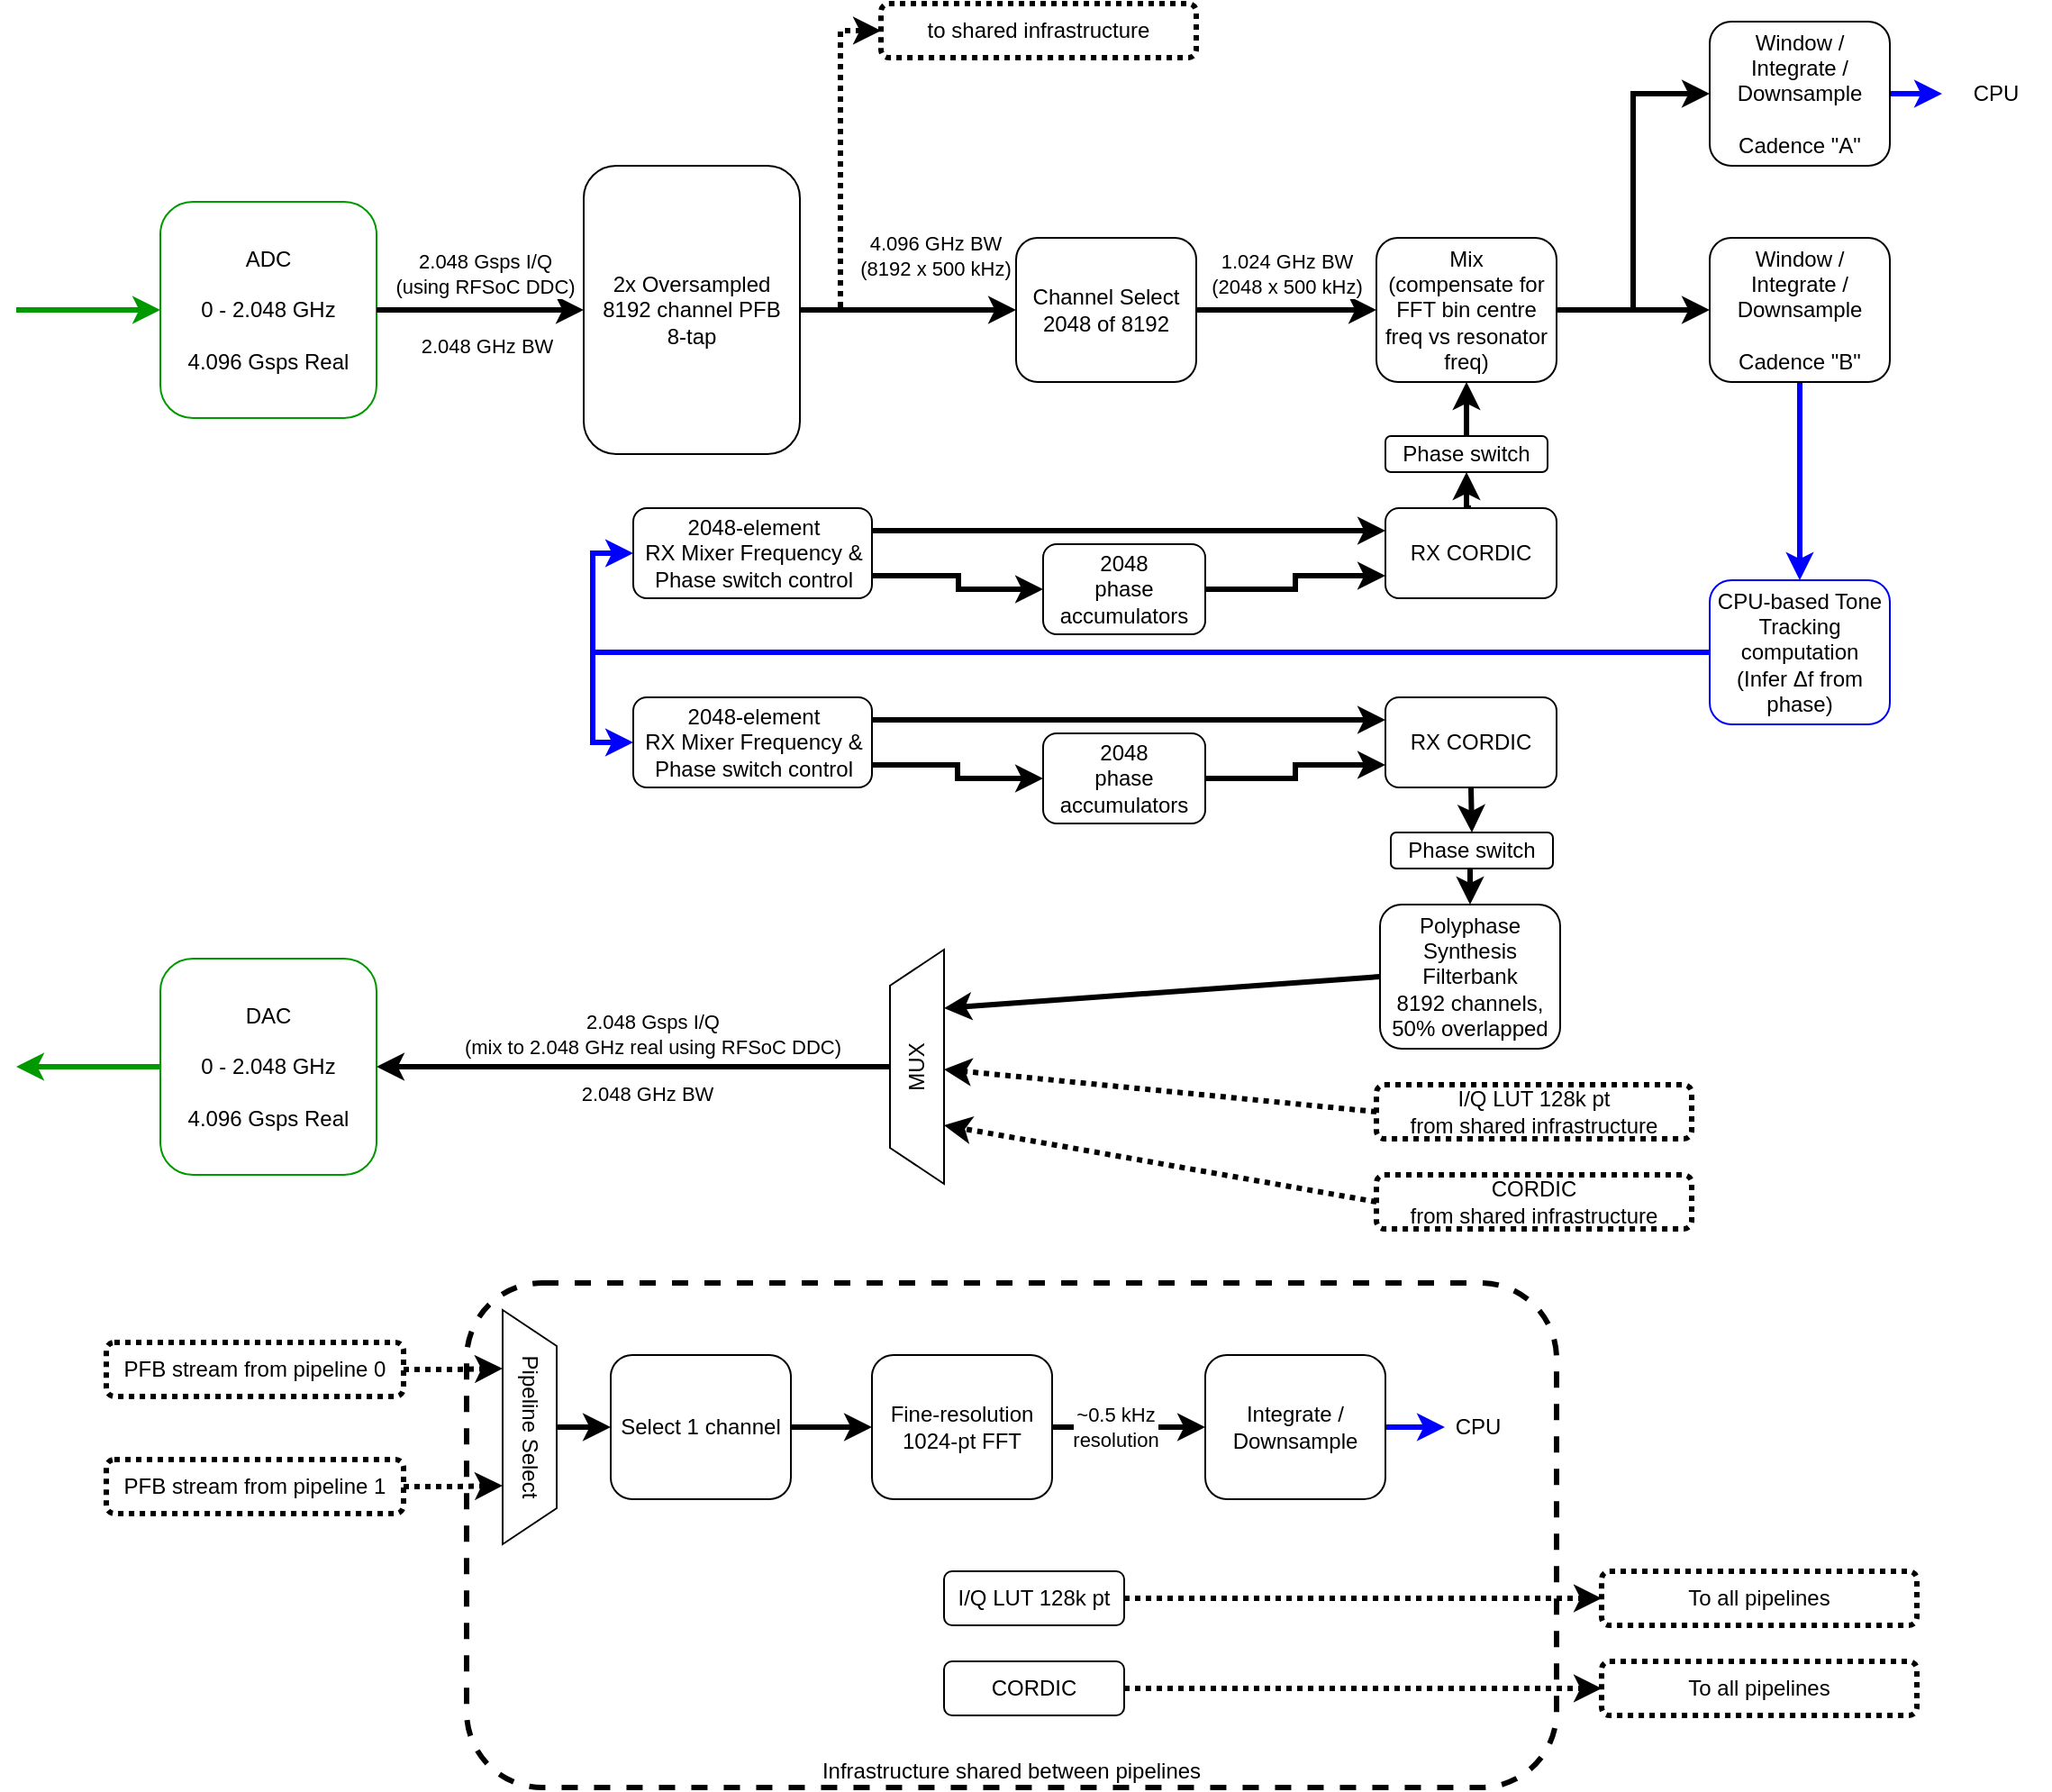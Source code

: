 <mxfile version="24.7.17">
  <diagram id="lq7Jmwd-sGepBabCiDy_" name="Page-1">
    <mxGraphModel grid="1" page="1" gridSize="10" guides="1" tooltips="1" connect="1" arrows="1" fold="1" pageScale="1" pageWidth="1169" pageHeight="1654" math="0" shadow="0">
      <root>
        <mxCell id="0" />
        <mxCell id="1" parent="0" />
        <mxCell id="Vnei3byYPFxCMbKiriC6-3" value="&lt;div&gt;Infrastructure shared between pipelines&lt;/div&gt;" style="rounded=1;whiteSpace=wrap;html=1;strokeWidth=3;dashed=1;verticalAlign=bottom;" vertex="1" parent="1">
          <mxGeometry x="290" y="800" width="605" height="280" as="geometry" />
        </mxCell>
        <mxCell id="Vnei3byYPFxCMbKiriC6-5" style="edgeStyle=orthogonalEdgeStyle;rounded=0;orthogonalLoop=1;jettySize=auto;html=1;exitX=1;exitY=0.5;exitDx=0;exitDy=0;entryX=0;entryY=0.5;entryDx=0;entryDy=0;strokeWidth=3;dashed=1;dashPattern=1 1;" edge="1" parent="1" source="0PF5o7dKQozxurN8pGth-1" target="Vnei3byYPFxCMbKiriC6-4">
          <mxGeometry relative="1" as="geometry" />
        </mxCell>
        <mxCell id="0PF5o7dKQozxurN8pGth-1" value="&lt;div&gt;2x Oversampled&lt;/div&gt;&lt;div&gt;8192 channel PFB&lt;/div&gt;&lt;div&gt;8-tap&lt;br&gt;&lt;/div&gt;" style="rounded=1;whiteSpace=wrap;html=1;" vertex="1" parent="1">
          <mxGeometry x="355" y="180" width="120" height="160" as="geometry" />
        </mxCell>
        <mxCell id="0PF5o7dKQozxurN8pGth-2" value="&lt;div&gt;Channel Select&lt;/div&gt;&lt;div&gt;2048 of 8192&lt;br&gt;&lt;/div&gt;" style="rounded=1;whiteSpace=wrap;html=1;" vertex="1" parent="1">
          <mxGeometry x="595" y="220" width="100" height="80" as="geometry" />
        </mxCell>
        <mxCell id="0PF5o7dKQozxurN8pGth-5" value="&lt;div&gt;ADC&lt;/div&gt;&lt;div&gt;&lt;br&gt;&lt;/div&gt;&lt;div&gt;0 - 2.048 GHz&lt;/div&gt;&lt;div&gt;&lt;br&gt;&lt;/div&gt;&lt;div&gt;4.096 Gsps Real&lt;br&gt;&lt;/div&gt;" style="rounded=1;whiteSpace=wrap;html=1;strokeColor=#009900;" vertex="1" parent="1">
          <mxGeometry x="120" y="200" width="120" height="120" as="geometry" />
        </mxCell>
        <mxCell id="0PF5o7dKQozxurN8pGth-6" value="" style="endArrow=classic;html=1;rounded=0;exitX=1;exitY=0.5;exitDx=0;exitDy=0;entryX=0;entryY=0.5;entryDx=0;entryDy=0;strokeWidth=3;" edge="1" parent="1" source="0PF5o7dKQozxurN8pGth-5" target="0PF5o7dKQozxurN8pGth-1">
          <mxGeometry width="50" height="50" relative="1" as="geometry">
            <mxPoint x="505" y="600" as="sourcePoint" />
            <mxPoint x="555" y="550" as="targetPoint" />
          </mxGeometry>
        </mxCell>
        <mxCell id="0PF5o7dKQozxurN8pGth-7" value="&lt;div&gt;2.048 Gsps I/Q&lt;/div&gt;&lt;div&gt;(using RFSoC DDC)&lt;br&gt;&lt;/div&gt;" style="edgeLabel;html=1;align=center;verticalAlign=middle;resizable=0;points=[];" vertex="1" connectable="0" parent="0PF5o7dKQozxurN8pGth-6">
          <mxGeometry x="-0.433" y="1" relative="1" as="geometry">
            <mxPoint x="27" y="-19" as="offset" />
          </mxGeometry>
        </mxCell>
        <mxCell id="0PF5o7dKQozxurN8pGth-8" value="&lt;div&gt;2.048 GHz BW&lt;/div&gt;" style="edgeLabel;html=1;align=center;verticalAlign=middle;resizable=0;points=[];" vertex="1" connectable="0" parent="0PF5o7dKQozxurN8pGth-6">
          <mxGeometry x="0.5" relative="1" as="geometry">
            <mxPoint x="-26" y="20" as="offset" />
          </mxGeometry>
        </mxCell>
        <mxCell id="0PF5o7dKQozxurN8pGth-9" value="" style="endArrow=classic;html=1;rounded=0;entryX=0;entryY=0.5;entryDx=0;entryDy=0;strokeWidth=3;exitX=1;exitY=0.5;exitDx=0;exitDy=0;" edge="1" parent="1" source="0PF5o7dKQozxurN8pGth-1" target="0PF5o7dKQozxurN8pGth-2">
          <mxGeometry width="50" height="50" relative="1" as="geometry">
            <mxPoint x="475" y="260" as="sourcePoint" />
            <mxPoint x="365" y="270" as="targetPoint" />
          </mxGeometry>
        </mxCell>
        <mxCell id="0PF5o7dKQozxurN8pGth-12" value="&lt;div&gt;4.096 GHz BW&lt;/div&gt;&lt;div&gt;(8192 x 500 kHz)&lt;br&gt;&lt;/div&gt;" style="edgeLabel;html=1;align=center;verticalAlign=middle;resizable=0;points=[];" vertex="1" connectable="0" parent="0PF5o7dKQozxurN8pGth-9">
          <mxGeometry x="-0.325" y="4" relative="1" as="geometry">
            <mxPoint x="34" y="-26" as="offset" />
          </mxGeometry>
        </mxCell>
        <mxCell id="Vnei3byYPFxCMbKiriC6-18" style="edgeStyle=orthogonalEdgeStyle;rounded=0;orthogonalLoop=1;jettySize=auto;html=1;exitX=1;exitY=0.5;exitDx=0;exitDy=0;entryX=0;entryY=0.5;entryDx=0;entryDy=0;strokeWidth=3;" edge="1" parent="1" source="0PF5o7dKQozxurN8pGth-13" target="Vnei3byYPFxCMbKiriC6-17">
          <mxGeometry relative="1" as="geometry" />
        </mxCell>
        <mxCell id="0PF5o7dKQozxurN8pGth-13" value="&lt;div&gt;Mix&lt;/div&gt;&lt;div&gt;(compensate for FFT bin centre freq vs resonator freq)&lt;br&gt;&lt;/div&gt;" style="rounded=1;whiteSpace=wrap;html=1;" vertex="1" parent="1">
          <mxGeometry x="795" y="220" width="100" height="80" as="geometry" />
        </mxCell>
        <mxCell id="0PF5o7dKQozxurN8pGth-14" value="" style="endArrow=classic;html=1;rounded=0;entryX=0;entryY=0.5;entryDx=0;entryDy=0;strokeWidth=3;exitX=1;exitY=0.5;exitDx=0;exitDy=0;" edge="1" parent="1" source="0PF5o7dKQozxurN8pGth-2" target="0PF5o7dKQozxurN8pGth-13">
          <mxGeometry width="50" height="50" relative="1" as="geometry">
            <mxPoint x="485" y="270" as="sourcePoint" />
            <mxPoint x="615" y="270" as="targetPoint" />
          </mxGeometry>
        </mxCell>
        <mxCell id="0PF5o7dKQozxurN8pGth-15" value="&lt;div&gt;1.024 GHz BW&lt;/div&gt;&lt;div&gt;(2048 x 500 kHz)&lt;br&gt;&lt;/div&gt;" style="edgeLabel;html=1;align=center;verticalAlign=middle;resizable=0;points=[];" vertex="1" connectable="0" parent="0PF5o7dKQozxurN8pGth-14">
          <mxGeometry x="-0.325" y="4" relative="1" as="geometry">
            <mxPoint x="16" y="-16" as="offset" />
          </mxGeometry>
        </mxCell>
        <mxCell id="0PF5o7dKQozxurN8pGth-19" style="edgeStyle=orthogonalEdgeStyle;rounded=0;orthogonalLoop=1;jettySize=auto;html=1;entryX=0;entryY=0.75;entryDx=0;entryDy=0;strokeWidth=3;exitX=1;exitY=0.5;exitDx=0;exitDy=0;" edge="1" parent="1" source="0PF5o7dKQozxurN8pGth-16" target="0PF5o7dKQozxurN8pGth-17">
          <mxGeometry relative="1" as="geometry">
            <mxPoint x="702.5" y="425" as="sourcePoint" />
          </mxGeometry>
        </mxCell>
        <mxCell id="0PF5o7dKQozxurN8pGth-16" value="&lt;div&gt;2048&lt;/div&gt;&lt;div&gt;phase accumulators&lt;/div&gt;" style="rounded=1;whiteSpace=wrap;html=1;" vertex="1" parent="1">
          <mxGeometry x="610" y="390" width="90" height="50" as="geometry" />
        </mxCell>
        <mxCell id="0PF5o7dKQozxurN8pGth-18" style="edgeStyle=orthogonalEdgeStyle;rounded=0;orthogonalLoop=1;jettySize=auto;html=1;entryX=0;entryY=0.5;entryDx=0;entryDy=0;strokeWidth=3;exitX=1;exitY=0.5;exitDx=0;exitDy=0;" edge="1" parent="1" source="0PF5o7dKQozxurN8pGth-13" target="0PF5o7dKQozxurN8pGth-22">
          <mxGeometry relative="1" as="geometry" />
        </mxCell>
        <mxCell id="Vnei3byYPFxCMbKiriC6-21" style="edgeStyle=orthogonalEdgeStyle;rounded=0;orthogonalLoop=1;jettySize=auto;html=1;exitX=0.5;exitY=0;exitDx=0;exitDy=0;entryX=0.5;entryY=1;entryDx=0;entryDy=0;strokeWidth=3;" edge="1" parent="1" source="0PF5o7dKQozxurN8pGth-17" target="Vnei3byYPFxCMbKiriC6-19">
          <mxGeometry relative="1" as="geometry" />
        </mxCell>
        <mxCell id="0PF5o7dKQozxurN8pGth-17" value="&lt;div&gt;RX CORDIC&lt;/div&gt;" style="rounded=1;whiteSpace=wrap;html=1;" vertex="1" parent="1">
          <mxGeometry x="800" y="370" width="95" height="50" as="geometry" />
        </mxCell>
        <mxCell id="0PF5o7dKQozxurN8pGth-21" style="edgeStyle=orthogonalEdgeStyle;rounded=0;orthogonalLoop=1;jettySize=auto;html=1;strokeWidth=3;exitX=1;exitY=0.75;exitDx=0;exitDy=0;entryX=0;entryY=0.5;entryDx=0;entryDy=0;" edge="1" parent="1" source="0PF5o7dKQozxurN8pGth-20" target="0PF5o7dKQozxurN8pGth-16">
          <mxGeometry relative="1" as="geometry">
            <mxPoint x="515" y="407.5" as="sourcePoint" />
            <mxPoint x="612.5" y="425" as="targetPoint" />
            <Array as="points">
              <mxPoint x="563" y="408" />
              <mxPoint x="563" y="415" />
            </Array>
          </mxGeometry>
        </mxCell>
        <mxCell id="Vnei3byYPFxCMbKiriC6-22" style="edgeStyle=orthogonalEdgeStyle;rounded=0;orthogonalLoop=1;jettySize=auto;html=1;entryX=0;entryY=0.25;entryDx=0;entryDy=0;strokeWidth=3;exitX=1;exitY=0.25;exitDx=0;exitDy=0;" edge="1" parent="1" source="0PF5o7dKQozxurN8pGth-20" target="0PF5o7dKQozxurN8pGth-17">
          <mxGeometry relative="1" as="geometry">
            <mxPoint x="510" y="380" as="sourcePoint" />
          </mxGeometry>
        </mxCell>
        <mxCell id="0PF5o7dKQozxurN8pGth-20" value="&lt;div&gt;2048-element&lt;br&gt;&lt;/div&gt;&lt;div&gt;RX Mixer Frequency &amp;amp; Phase switch control&lt;br&gt;&lt;/div&gt;" style="rounded=1;whiteSpace=wrap;html=1;" vertex="1" parent="1">
          <mxGeometry x="382.5" y="370" width="132.5" height="50" as="geometry" />
        </mxCell>
        <mxCell id="0PF5o7dKQozxurN8pGth-28" style="edgeStyle=orthogonalEdgeStyle;rounded=0;orthogonalLoop=1;jettySize=auto;html=1;exitX=0.5;exitY=1;exitDx=0;exitDy=0;entryX=0.5;entryY=0;entryDx=0;entryDy=0;strokeWidth=3;strokeColor=#0000FF;" edge="1" parent="1" source="0PF5o7dKQozxurN8pGth-22" target="0PF5o7dKQozxurN8pGth-27">
          <mxGeometry relative="1" as="geometry" />
        </mxCell>
        <mxCell id="0PF5o7dKQozxurN8pGth-41" value="" style="edgeStyle=orthogonalEdgeStyle;rounded=0;orthogonalLoop=1;jettySize=auto;html=1;exitX=1;exitY=0.5;exitDx=0;exitDy=0;strokeWidth=3;entryX=0;entryY=0.5;entryDx=0;entryDy=0;strokeColor=#0000FF;" edge="1" parent="1" source="Vnei3byYPFxCMbKiriC6-17" target="_a7Y7qzBlmyUK3u_A2X4-8">
          <mxGeometry x="1" y="51" relative="1" as="geometry">
            <mxPoint x="11" y="1" as="offset" />
            <mxPoint x="1109" y="260" as="targetPoint" />
          </mxGeometry>
        </mxCell>
        <mxCell id="0PF5o7dKQozxurN8pGth-22" value="Window / Integrate / Downsample&lt;div&gt;&lt;br&gt;&lt;/div&gt;&lt;div&gt;Cadence &quot;B&quot;&lt;/div&gt;" style="rounded=1;whiteSpace=wrap;html=1;" vertex="1" parent="1">
          <mxGeometry x="980" y="220" width="100" height="80" as="geometry" />
        </mxCell>
        <mxCell id="0PF5o7dKQozxurN8pGth-25" value="&lt;div&gt;DAC&lt;/div&gt;&lt;div&gt;&lt;br&gt;&lt;/div&gt;&lt;div&gt;0 - 2.048 GHz&lt;/div&gt;&lt;div&gt;&lt;br&gt;&lt;/div&gt;&lt;div&gt;4.096 Gsps Real&lt;br&gt;&lt;/div&gt;" style="rounded=1;whiteSpace=wrap;html=1;strokeColor=#009900;" vertex="1" parent="1">
          <mxGeometry x="120" y="620" width="120" height="120" as="geometry" />
        </mxCell>
        <mxCell id="Vnei3byYPFxCMbKiriC6-33" style="edgeStyle=orthogonalEdgeStyle;rounded=0;orthogonalLoop=1;jettySize=auto;html=1;entryX=0;entryY=0.5;entryDx=0;entryDy=0;strokeWidth=3;strokeColor=#0000FF;" edge="1" parent="1" source="0PF5o7dKQozxurN8pGth-27" target="0PF5o7dKQozxurN8pGth-20">
          <mxGeometry relative="1" as="geometry">
            <Array as="points">
              <mxPoint x="360" y="450" />
              <mxPoint x="360" y="395" />
            </Array>
          </mxGeometry>
        </mxCell>
        <mxCell id="Vnei3byYPFxCMbKiriC6-34" style="edgeStyle=orthogonalEdgeStyle;rounded=0;orthogonalLoop=1;jettySize=auto;html=1;exitX=0;exitY=0.5;exitDx=0;exitDy=0;entryX=0;entryY=0.5;entryDx=0;entryDy=0;strokeWidth=3;strokeColor=#0000FF;" edge="1" parent="1" source="0PF5o7dKQozxurN8pGth-27" target="Vnei3byYPFxCMbKiriC6-29">
          <mxGeometry relative="1" as="geometry">
            <Array as="points">
              <mxPoint x="360" y="450" />
              <mxPoint x="360" y="500" />
            </Array>
          </mxGeometry>
        </mxCell>
        <mxCell id="0PF5o7dKQozxurN8pGth-27" value="&lt;div&gt;CPU-based Tone Tracking computation&lt;/div&gt;&lt;div&gt;(Infer Δf from phase)&lt;br&gt;&lt;/div&gt;" style="rounded=1;whiteSpace=wrap;html=1;fillColor=none;strokeColor=#0000FF;" vertex="1" parent="1">
          <mxGeometry x="980" y="410" width="100" height="80" as="geometry" />
        </mxCell>
        <mxCell id="0PF5o7dKQozxurN8pGth-37" style="edgeStyle=orthogonalEdgeStyle;rounded=0;orthogonalLoop=1;jettySize=auto;html=1;exitX=1;exitY=0.5;exitDx=0;exitDy=0;strokeWidth=3;" edge="1" parent="1" source="0PF5o7dKQozxurN8pGth-34" target="0PF5o7dKQozxurN8pGth-35">
          <mxGeometry relative="1" as="geometry" />
        </mxCell>
        <mxCell id="0PF5o7dKQozxurN8pGth-34" value="Select 1 channel" style="rounded=1;whiteSpace=wrap;html=1;strokeWidth=1;" vertex="1" parent="1">
          <mxGeometry x="370" y="840" width="100" height="80" as="geometry" />
        </mxCell>
        <mxCell id="0PF5o7dKQozxurN8pGth-39" value="&lt;div&gt;~0.5 kHz&lt;/div&gt;&lt;div&gt;resolution&lt;/div&gt;" style="edgeStyle=orthogonalEdgeStyle;rounded=0;orthogonalLoop=1;jettySize=auto;html=1;exitX=1;exitY=0.5;exitDx=0;exitDy=0;strokeWidth=3;" edge="1" parent="1" source="0PF5o7dKQozxurN8pGth-35" target="0PF5o7dKQozxurN8pGth-38">
          <mxGeometry x="-0.176" relative="1" as="geometry">
            <mxPoint as="offset" />
          </mxGeometry>
        </mxCell>
        <mxCell id="0PF5o7dKQozxurN8pGth-35" value="&lt;div&gt;Fine-resolution 1024-pt FFT&lt;br&gt;&lt;/div&gt;" style="rounded=1;whiteSpace=wrap;html=1;strokeWidth=1;" vertex="1" parent="1">
          <mxGeometry x="515" y="840" width="100" height="80" as="geometry" />
        </mxCell>
        <mxCell id="Vnei3byYPFxCMbKiriC6-36" style="edgeStyle=orthogonalEdgeStyle;rounded=0;orthogonalLoop=1;jettySize=auto;html=1;exitX=1;exitY=0.5;exitDx=0;exitDy=0;entryX=0;entryY=0.5;entryDx=0;entryDy=0;strokeWidth=3;strokeColor=#0000FF;" edge="1" parent="1" source="0PF5o7dKQozxurN8pGth-38" target="Vnei3byYPFxCMbKiriC6-35">
          <mxGeometry relative="1" as="geometry" />
        </mxCell>
        <mxCell id="0PF5o7dKQozxurN8pGth-38" value="Integrate / Downsample" style="rounded=1;whiteSpace=wrap;html=1;strokeWidth=1;" vertex="1" parent="1">
          <mxGeometry x="700" y="840" width="100" height="80" as="geometry" />
        </mxCell>
        <mxCell id="Spr9cgIjqUwuljNox1dj-15" style="edgeStyle=none;rounded=0;orthogonalLoop=1;jettySize=auto;html=1;exitX=0;exitY=0.5;exitDx=0;exitDy=0;entryX=0.75;entryY=1;entryDx=0;entryDy=0;strokeWidth=3;" edge="1" parent="1" source="Spr9cgIjqUwuljNox1dj-1" target="Spr9cgIjqUwuljNox1dj-14">
          <mxGeometry relative="1" as="geometry" />
        </mxCell>
        <mxCell id="Spr9cgIjqUwuljNox1dj-1" value="&lt;div&gt;Polyphase Synthesis Filterbank&lt;/div&gt;&lt;div&gt;8192 channels, 50% overlapped&lt;br&gt;&lt;/div&gt;" style="rounded=1;whiteSpace=wrap;html=1;" vertex="1" parent="1">
          <mxGeometry x="797" y="590" width="100" height="80" as="geometry" />
        </mxCell>
        <mxCell id="Spr9cgIjqUwuljNox1dj-6" value="&lt;div&gt;CORDIC&lt;/div&gt;&lt;div&gt;from shared infrastructure&lt;/div&gt;" style="rounded=1;whiteSpace=wrap;html=1;strokeWidth=3;dashed=1;dashPattern=1 1;" vertex="1" parent="1">
          <mxGeometry x="795" y="740" width="175" height="30" as="geometry" />
        </mxCell>
        <mxCell id="Spr9cgIjqUwuljNox1dj-17" style="edgeStyle=none;rounded=0;orthogonalLoop=1;jettySize=auto;html=1;exitX=0;exitY=0.5;exitDx=0;exitDy=0;entryX=0.25;entryY=1;entryDx=0;entryDy=0;strokeWidth=3;dashed=1;dashPattern=1 1;" edge="1" parent="1" source="Spr9cgIjqUwuljNox1dj-6" target="Spr9cgIjqUwuljNox1dj-14">
          <mxGeometry relative="1" as="geometry">
            <mxPoint x="660" y="805" as="sourcePoint" />
          </mxGeometry>
        </mxCell>
        <mxCell id="Spr9cgIjqUwuljNox1dj-16" style="edgeStyle=none;rounded=0;orthogonalLoop=1;jettySize=auto;html=1;exitX=0;exitY=0.5;exitDx=0;exitDy=0;strokeWidth=3;dashed=1;dashPattern=1 1;" edge="1" parent="1" source="Spr9cgIjqUwuljNox1dj-13" target="Spr9cgIjqUwuljNox1dj-14">
          <mxGeometry relative="1" as="geometry" />
        </mxCell>
        <mxCell id="Spr9cgIjqUwuljNox1dj-13" value="I/Q LUT 128k pt&lt;div&gt;from shared infrastructure&lt;/div&gt;" style="rounded=1;whiteSpace=wrap;html=1;strokeWidth=3;dashed=1;dashPattern=1 1;" vertex="1" parent="1">
          <mxGeometry x="795" y="690" width="175" height="30" as="geometry" />
        </mxCell>
        <mxCell id="Spr9cgIjqUwuljNox1dj-18" style="edgeStyle=none;rounded=0;orthogonalLoop=1;jettySize=auto;html=1;exitX=0.5;exitY=0;exitDx=0;exitDy=0;strokeWidth=3;" edge="1" parent="1" source="Spr9cgIjqUwuljNox1dj-14" target="0PF5o7dKQozxurN8pGth-25">
          <mxGeometry relative="1" as="geometry" />
        </mxCell>
        <mxCell id="_a7Y7qzBlmyUK3u_A2X4-3" value="2.048 GHz BW" style="edgeLabel;html=1;align=center;verticalAlign=middle;resizable=0;points=[];" connectable="0" vertex="1" parent="Spr9cgIjqUwuljNox1dj-18">
          <mxGeometry x="-0.586" y="-2" relative="1" as="geometry">
            <mxPoint x="-76" y="17" as="offset" />
          </mxGeometry>
        </mxCell>
        <mxCell id="Spr9cgIjqUwuljNox1dj-14" value="MUX" style="shape=trapezoid;perimeter=trapezoidPerimeter;whiteSpace=wrap;html=1;fixedSize=1;rotation=-90;" vertex="1" parent="1">
          <mxGeometry x="475" y="665" width="130" height="30" as="geometry" />
        </mxCell>
        <mxCell id="_a7Y7qzBlmyUK3u_A2X4-2" value="&lt;div&gt;2.048 Gsps I/Q&lt;/div&gt;&lt;div&gt;(mix to 2.048 GHz real using RFSoC DDC)&lt;br&gt;&lt;/div&gt;" style="edgeLabel;html=1;align=center;verticalAlign=middle;resizable=0;points=[];" connectable="0" vertex="1" parent="1">
          <mxGeometry x="390" y="680" as="geometry">
            <mxPoint x="3" y="-18" as="offset" />
          </mxGeometry>
        </mxCell>
        <mxCell id="_a7Y7qzBlmyUK3u_A2X4-4" value="" style="endArrow=classic;html=1;rounded=0;entryX=0;entryY=0.5;entryDx=0;entryDy=0;strokeWidth=3;strokeColor=#009900;" edge="1" parent="1" target="0PF5o7dKQozxurN8pGth-5">
          <mxGeometry width="50" height="50" relative="1" as="geometry">
            <mxPoint x="40" y="260" as="sourcePoint" />
            <mxPoint x="365" y="270" as="targetPoint" />
          </mxGeometry>
        </mxCell>
        <mxCell id="_a7Y7qzBlmyUK3u_A2X4-7" value="" style="endArrow=classic;html=1;rounded=0;strokeWidth=3;exitX=0;exitY=0.5;exitDx=0;exitDy=0;strokeColor=#009900;" edge="1" parent="1" source="0PF5o7dKQozxurN8pGth-25">
          <mxGeometry width="50" height="50" relative="1" as="geometry">
            <mxPoint x="50" y="330" as="sourcePoint" />
            <mxPoint x="40" y="680" as="targetPoint" />
          </mxGeometry>
        </mxCell>
        <mxCell id="_a7Y7qzBlmyUK3u_A2X4-8" value="CPU" style="text;html=1;strokeColor=none;fillColor=none;align=center;verticalAlign=middle;whiteSpace=wrap;rounded=0;" vertex="1" parent="1">
          <mxGeometry x="1109" y="125" width="60" height="30" as="geometry" />
        </mxCell>
        <mxCell id="Vnei3byYPFxCMbKiriC6-15" style="edgeStyle=orthogonalEdgeStyle;rounded=0;orthogonalLoop=1;jettySize=auto;html=1;exitX=1;exitY=0.5;exitDx=0;exitDy=0;strokeWidth=3;dashed=1;dashPattern=1 1;" edge="1" parent="1" source="Vnei3byYPFxCMbKiriC6-1" target="Vnei3byYPFxCMbKiriC6-6">
          <mxGeometry relative="1" as="geometry" />
        </mxCell>
        <mxCell id="Vnei3byYPFxCMbKiriC6-1" value="I/Q LUT 128k pt" style="rounded=1;whiteSpace=wrap;html=1;strokeWidth=1;" vertex="1" parent="1">
          <mxGeometry x="555" y="960" width="100" height="30" as="geometry" />
        </mxCell>
        <mxCell id="Vnei3byYPFxCMbKiriC6-16" style="edgeStyle=orthogonalEdgeStyle;rounded=0;orthogonalLoop=1;jettySize=auto;html=1;exitX=1;exitY=0.5;exitDx=0;exitDy=0;entryX=0;entryY=0.5;entryDx=0;entryDy=0;strokeWidth=3;dashed=1;dashPattern=1 1;" edge="1" parent="1" source="Vnei3byYPFxCMbKiriC6-2" target="Vnei3byYPFxCMbKiriC6-7">
          <mxGeometry relative="1" as="geometry" />
        </mxCell>
        <mxCell id="Vnei3byYPFxCMbKiriC6-2" value="&lt;div&gt;CORDIC&lt;/div&gt;" style="rounded=1;whiteSpace=wrap;html=1;strokeWidth=1;" vertex="1" parent="1">
          <mxGeometry x="555" y="1010" width="100" height="30" as="geometry" />
        </mxCell>
        <mxCell id="Vnei3byYPFxCMbKiriC6-4" value="&lt;div&gt;to shared infrastructure&lt;/div&gt;" style="rounded=1;whiteSpace=wrap;html=1;strokeWidth=3;dashed=1;dashPattern=1 1;" vertex="1" parent="1">
          <mxGeometry x="520" y="90" width="175" height="30" as="geometry" />
        </mxCell>
        <mxCell id="Vnei3byYPFxCMbKiriC6-6" value="&lt;div&gt;To all pipelines&lt;/div&gt;" style="rounded=1;whiteSpace=wrap;html=1;strokeWidth=3;dashed=1;dashPattern=1 1;" vertex="1" parent="1">
          <mxGeometry x="920" y="960" width="175" height="30" as="geometry" />
        </mxCell>
        <mxCell id="Vnei3byYPFxCMbKiriC6-7" value="&lt;div&gt;To all pipelines&lt;/div&gt;" style="rounded=1;whiteSpace=wrap;html=1;strokeWidth=3;dashed=1;dashPattern=1 1;" vertex="1" parent="1">
          <mxGeometry x="920" y="1010" width="175" height="30" as="geometry" />
        </mxCell>
        <mxCell id="Vnei3byYPFxCMbKiriC6-13" style="edgeStyle=orthogonalEdgeStyle;rounded=0;orthogonalLoop=1;jettySize=auto;html=1;exitX=1;exitY=0.5;exitDx=0;exitDy=0;entryX=0.25;entryY=1;entryDx=0;entryDy=0;strokeWidth=3;dashed=1;dashPattern=1 1;" edge="1" parent="1" source="Vnei3byYPFxCMbKiriC6-8" target="Vnei3byYPFxCMbKiriC6-10">
          <mxGeometry relative="1" as="geometry" />
        </mxCell>
        <mxCell id="Vnei3byYPFxCMbKiriC6-8" value="&lt;div&gt;PFB stream from pipeline 0&lt;/div&gt;" style="rounded=1;whiteSpace=wrap;html=1;strokeWidth=3;dashed=1;dashPattern=1 1;" vertex="1" parent="1">
          <mxGeometry x="90" y="833" width="165" height="30" as="geometry" />
        </mxCell>
        <mxCell id="Vnei3byYPFxCMbKiriC6-14" style="edgeStyle=orthogonalEdgeStyle;rounded=0;orthogonalLoop=1;jettySize=auto;html=1;entryX=0.75;entryY=1;entryDx=0;entryDy=0;strokeWidth=3;dashed=1;dashPattern=1 1;" edge="1" parent="1" source="Vnei3byYPFxCMbKiriC6-9" target="Vnei3byYPFxCMbKiriC6-10">
          <mxGeometry relative="1" as="geometry" />
        </mxCell>
        <mxCell id="Vnei3byYPFxCMbKiriC6-9" value="&lt;div&gt;PFB stream from pipeline 1&lt;/div&gt;" style="rounded=1;whiteSpace=wrap;html=1;strokeWidth=3;dashed=1;dashPattern=1 1;" vertex="1" parent="1">
          <mxGeometry x="90" y="898" width="165" height="30" as="geometry" />
        </mxCell>
        <mxCell id="Vnei3byYPFxCMbKiriC6-11" style="edgeStyle=orthogonalEdgeStyle;rounded=0;orthogonalLoop=1;jettySize=auto;html=1;strokeWidth=3;" edge="1" parent="1" source="Vnei3byYPFxCMbKiriC6-10" target="0PF5o7dKQozxurN8pGth-34">
          <mxGeometry relative="1" as="geometry" />
        </mxCell>
        <mxCell id="Vnei3byYPFxCMbKiriC6-10" value="Pipeline Select" style="shape=trapezoid;perimeter=trapezoidPerimeter;whiteSpace=wrap;html=1;fixedSize=1;rotation=90;strokeWidth=1;" vertex="1" parent="1">
          <mxGeometry x="260" y="865" width="130" height="30" as="geometry" />
        </mxCell>
        <mxCell id="Vnei3byYPFxCMbKiriC6-17" value="Window / Integrate / Downsample&lt;div&gt;&lt;br&gt;&lt;/div&gt;&lt;div&gt;Cadence &quot;A&quot;&lt;/div&gt;" style="rounded=1;whiteSpace=wrap;html=1;" vertex="1" parent="1">
          <mxGeometry x="980" y="100" width="100" height="80" as="geometry" />
        </mxCell>
        <mxCell id="Vnei3byYPFxCMbKiriC6-20" style="edgeStyle=orthogonalEdgeStyle;rounded=0;orthogonalLoop=1;jettySize=auto;html=1;strokeWidth=3;" edge="1" parent="1" source="Vnei3byYPFxCMbKiriC6-19" target="0PF5o7dKQozxurN8pGth-13">
          <mxGeometry relative="1" as="geometry" />
        </mxCell>
        <mxCell id="Vnei3byYPFxCMbKiriC6-19" value="&lt;div&gt;Phase switch&lt;/div&gt;" style="rounded=1;whiteSpace=wrap;html=1;" vertex="1" parent="1">
          <mxGeometry x="800" y="330" width="90" height="20" as="geometry" />
        </mxCell>
        <mxCell id="Vnei3byYPFxCMbKiriC6-24" style="edgeStyle=orthogonalEdgeStyle;rounded=0;orthogonalLoop=1;jettySize=auto;html=1;entryX=0;entryY=0.75;entryDx=0;entryDy=0;strokeWidth=3;" edge="1" parent="1" source="Vnei3byYPFxCMbKiriC6-25" target="Vnei3byYPFxCMbKiriC6-26">
          <mxGeometry relative="1" as="geometry" />
        </mxCell>
        <mxCell id="Vnei3byYPFxCMbKiriC6-25" value="&lt;div&gt;2048&lt;/div&gt;&lt;div&gt;phase accumulators&lt;/div&gt;" style="rounded=1;whiteSpace=wrap;html=1;" vertex="1" parent="1">
          <mxGeometry x="610" y="495" width="90" height="50" as="geometry" />
        </mxCell>
        <mxCell id="Vnei3byYPFxCMbKiriC6-31" style="edgeStyle=orthogonalEdgeStyle;rounded=0;orthogonalLoop=1;jettySize=auto;html=1;exitX=0.5;exitY=1;exitDx=0;exitDy=0;entryX=0.5;entryY=0;entryDx=0;entryDy=0;strokeWidth=3;" edge="1" parent="1" source="Vnei3byYPFxCMbKiriC6-26" target="Vnei3byYPFxCMbKiriC6-30">
          <mxGeometry relative="1" as="geometry" />
        </mxCell>
        <mxCell id="Vnei3byYPFxCMbKiriC6-26" value="&lt;div&gt;RX CORDIC&lt;/div&gt;" style="rounded=1;whiteSpace=wrap;html=1;" vertex="1" parent="1">
          <mxGeometry x="800" y="475" width="95" height="50" as="geometry" />
        </mxCell>
        <mxCell id="Vnei3byYPFxCMbKiriC6-27" style="edgeStyle=orthogonalEdgeStyle;rounded=0;orthogonalLoop=1;jettySize=auto;html=1;strokeWidth=3;exitX=1;exitY=0.75;exitDx=0;exitDy=0;" edge="1" parent="1" source="Vnei3byYPFxCMbKiriC6-29" target="Vnei3byYPFxCMbKiriC6-25">
          <mxGeometry relative="1" as="geometry" />
        </mxCell>
        <mxCell id="Vnei3byYPFxCMbKiriC6-28" style="edgeStyle=orthogonalEdgeStyle;rounded=0;orthogonalLoop=1;jettySize=auto;html=1;exitX=1;exitY=0.25;exitDx=0;exitDy=0;entryX=0;entryY=0.25;entryDx=0;entryDy=0;strokeWidth=3;" edge="1" parent="1" source="Vnei3byYPFxCMbKiriC6-29" target="Vnei3byYPFxCMbKiriC6-26">
          <mxGeometry relative="1" as="geometry" />
        </mxCell>
        <mxCell id="Vnei3byYPFxCMbKiriC6-29" value="&lt;div&gt;2048-element&lt;br&gt;&lt;/div&gt;&lt;div&gt;RX Mixer Frequency &amp;amp; Phase switch control&lt;br&gt;&lt;/div&gt;" style="rounded=1;whiteSpace=wrap;html=1;" vertex="1" parent="1">
          <mxGeometry x="382.5" y="475" width="132.5" height="50" as="geometry" />
        </mxCell>
        <mxCell id="Vnei3byYPFxCMbKiriC6-32" style="edgeStyle=orthogonalEdgeStyle;rounded=0;orthogonalLoop=1;jettySize=auto;html=1;exitX=0.5;exitY=1;exitDx=0;exitDy=0;entryX=0.5;entryY=0;entryDx=0;entryDy=0;strokeWidth=3;" edge="1" parent="1" source="Vnei3byYPFxCMbKiriC6-30" target="Spr9cgIjqUwuljNox1dj-1">
          <mxGeometry relative="1" as="geometry" />
        </mxCell>
        <mxCell id="Vnei3byYPFxCMbKiriC6-30" value="&lt;div&gt;Phase switch&lt;/div&gt;" style="rounded=1;whiteSpace=wrap;html=1;" vertex="1" parent="1">
          <mxGeometry x="803" y="550" width="90" height="20" as="geometry" />
        </mxCell>
        <mxCell id="Vnei3byYPFxCMbKiriC6-35" value="CPU" style="text;html=1;strokeColor=none;fillColor=none;align=center;verticalAlign=middle;whiteSpace=wrap;rounded=0;" vertex="1" parent="1">
          <mxGeometry x="833" y="865" width="37" height="30" as="geometry" />
        </mxCell>
      </root>
    </mxGraphModel>
  </diagram>
</mxfile>
